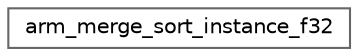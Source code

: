 digraph "Graphical Class Hierarchy"
{
 // LATEX_PDF_SIZE
  bgcolor="transparent";
  edge [fontname=Helvetica,fontsize=10,labelfontname=Helvetica,labelfontsize=10];
  node [fontname=Helvetica,fontsize=10,shape=box,height=0.2,width=0.4];
  rankdir="LR";
  Node0 [id="Node000000",label="arm_merge_sort_instance_f32",height=0.2,width=0.4,color="grey40", fillcolor="white", style="filled",URL="$structarm__merge__sort__instance__f32.html",tooltip="Instance structure for the sorting algorithms."];
}
